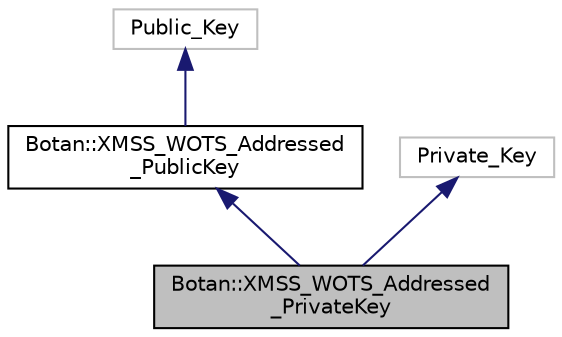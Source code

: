 digraph "Botan::XMSS_WOTS_Addressed_PrivateKey"
{
  edge [fontname="Helvetica",fontsize="10",labelfontname="Helvetica",labelfontsize="10"];
  node [fontname="Helvetica",fontsize="10",shape=record];
  Node0 [label="Botan::XMSS_WOTS_Addressed\l_PrivateKey",height=0.2,width=0.4,color="black", fillcolor="grey75", style="filled", fontcolor="black"];
  Node1 -> Node0 [dir="back",color="midnightblue",fontsize="10",style="solid"];
  Node1 [label="Botan::XMSS_WOTS_Addressed\l_PublicKey",height=0.2,width=0.4,color="black", fillcolor="white", style="filled",URL="$class_botan_1_1_x_m_s_s___w_o_t_s___addressed___public_key.html"];
  Node2 -> Node1 [dir="back",color="midnightblue",fontsize="10",style="solid"];
  Node2 [label="Public_Key",height=0.2,width=0.4,color="grey75", fillcolor="white", style="filled"];
  Node3 -> Node0 [dir="back",color="midnightblue",fontsize="10",style="solid"];
  Node3 [label="Private_Key",height=0.2,width=0.4,color="grey75", fillcolor="white", style="filled"];
}
